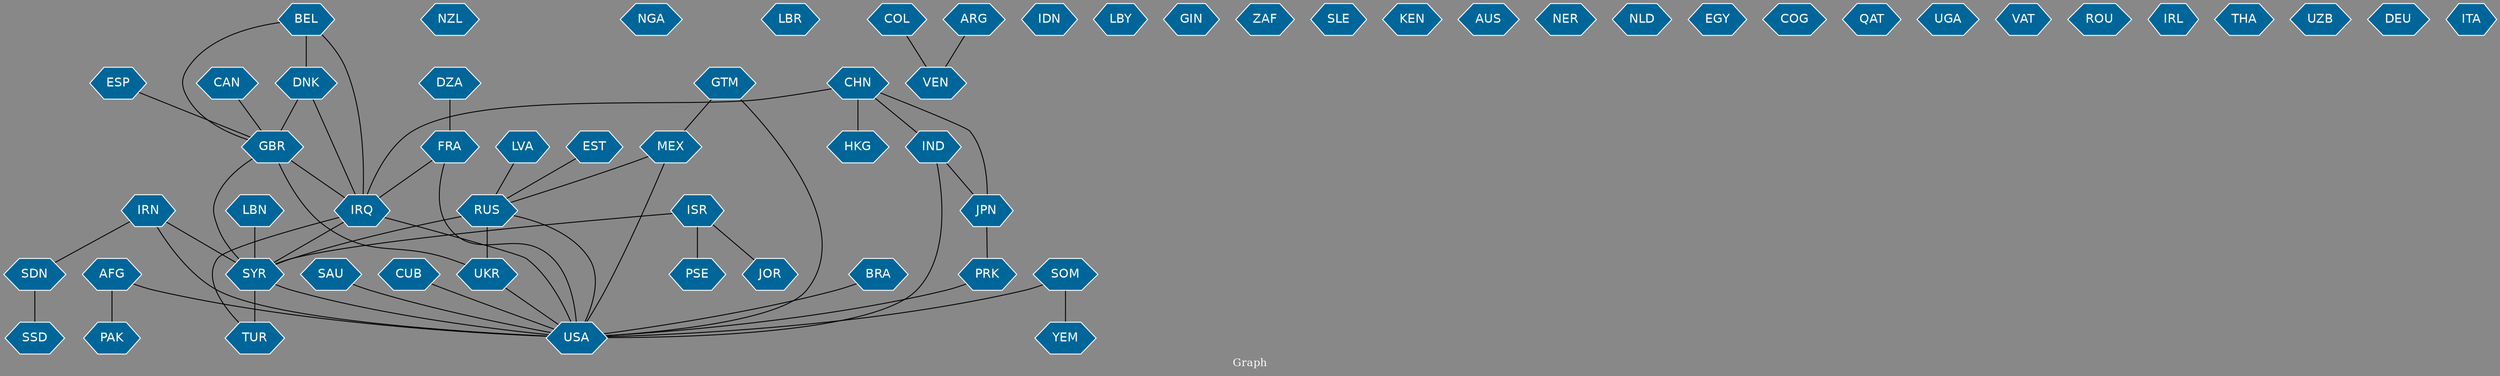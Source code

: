 // Countries together in item graph
graph {
	graph [bgcolor="#888888" fontcolor=white fontsize=12 label="Graph" outputorder=edgesfirst overlap=prism]
	node [color=white fillcolor="#006699" fontcolor=white fontname=Helvetica shape=hexagon style=filled]
	edge [arrowhead=open color=black fontcolor=white fontname=Courier fontsize=12]
		SOM [label=SOM]
		AFG [label=AFG]
		IRQ [label=IRQ]
		ISR [label=ISR]
		UKR [label=UKR]
		IND [label=IND]
		USA [label=USA]
		GBR [label=GBR]
		PRK [label=PRK]
		RUS [label=RUS]
		HKG [label=HKG]
		CHN [label=CHN]
		JPN [label=JPN]
		NZL [label=NZL]
		NGA [label=NGA]
		SYR [label=SYR]
		MEX [label=MEX]
		TUR [label=TUR]
		BRA [label=BRA]
		LBR [label=LBR]
		PSE [label=PSE]
		VEN [label=VEN]
		IDN [label=IDN]
		IRN [label=IRN]
		EST [label=EST]
		LBY [label=LBY]
		GIN [label=GIN]
		COL [label=COL]
		ZAF [label=ZAF]
		FRA [label=FRA]
		SLE [label=SLE]
		PAK [label=PAK]
		SAU [label=SAU]
		YEM [label=YEM]
		KEN [label=KEN]
		AUS [label=AUS]
		CUB [label=CUB]
		LBN [label=LBN]
		GTM [label=GTM]
		CAN [label=CAN]
		JOR [label=JOR]
		NER [label=NER]
		ARG [label=ARG]
		NLD [label=NLD]
		SSD [label=SSD]
		SDN [label=SDN]
		EGY [label=EGY]
		COG [label=COG]
		QAT [label=QAT]
		UGA [label=UGA]
		VAT [label=VAT]
		ROU [label=ROU]
		IRL [label=IRL]
		THA [label=THA]
		UZB [label=UZB]
		DEU [label=DEU]
		BEL [label=BEL]
		DNK [label=DNK]
		ITA [label=ITA]
		ESP [label=ESP]
		DZA [label=DZA]
		LVA [label=LVA]
			MEX -- USA [weight=2]
			FRA -- USA [weight=1]
			SYR -- USA [weight=3]
			ISR -- PSE [weight=12]
			SYR -- TUR [weight=15]
			BEL -- IRQ [weight=2]
			GTM -- USA [weight=1]
			ISR -- SYR [weight=4]
			MEX -- RUS [weight=1]
			DNK -- GBR [weight=2]
			CHN -- IRQ [weight=1]
			IRQ -- USA [weight=5]
			DNK -- IRQ [weight=2]
			CAN -- GBR [weight=1]
			LVA -- RUS [weight=2]
			RUS -- SYR [weight=3]
			FRA -- IRQ [weight=1]
			IND -- USA [weight=6]
			IRN -- SDN [weight=2]
			CHN -- IND [weight=4]
			ISR -- JOR [weight=1]
			SOM -- YEM [weight=1]
			COL -- VEN [weight=1]
			DZA -- FRA [weight=2]
			AFG -- USA [weight=2]
			BRA -- USA [weight=2]
			GBR -- UKR [weight=2]
			JPN -- PRK [weight=1]
			CHN -- JPN [weight=1]
			RUS -- USA [weight=2]
			SOM -- USA [weight=2]
			LBN -- SYR [weight=4]
			UKR -- USA [weight=4]
			RUS -- UKR [weight=24]
			IRQ -- SYR [weight=4]
			IRN -- USA [weight=5]
			CUB -- USA [weight=1]
			SDN -- SSD [weight=1]
			BEL -- DNK [weight=2]
			ESP -- GBR [weight=1]
			EST -- RUS [weight=1]
			IND -- JPN [weight=1]
			GBR -- SYR [weight=1]
			IRN -- SYR [weight=1]
			PRK -- USA [weight=6]
			IRQ -- TUR [weight=3]
			BEL -- GBR [weight=2]
			GBR -- IRQ [weight=4]
			AFG -- PAK [weight=1]
			ARG -- VEN [weight=1]
			GTM -- MEX [weight=1]
			CHN -- HKG [weight=6]
			SAU -- USA [weight=1]
}